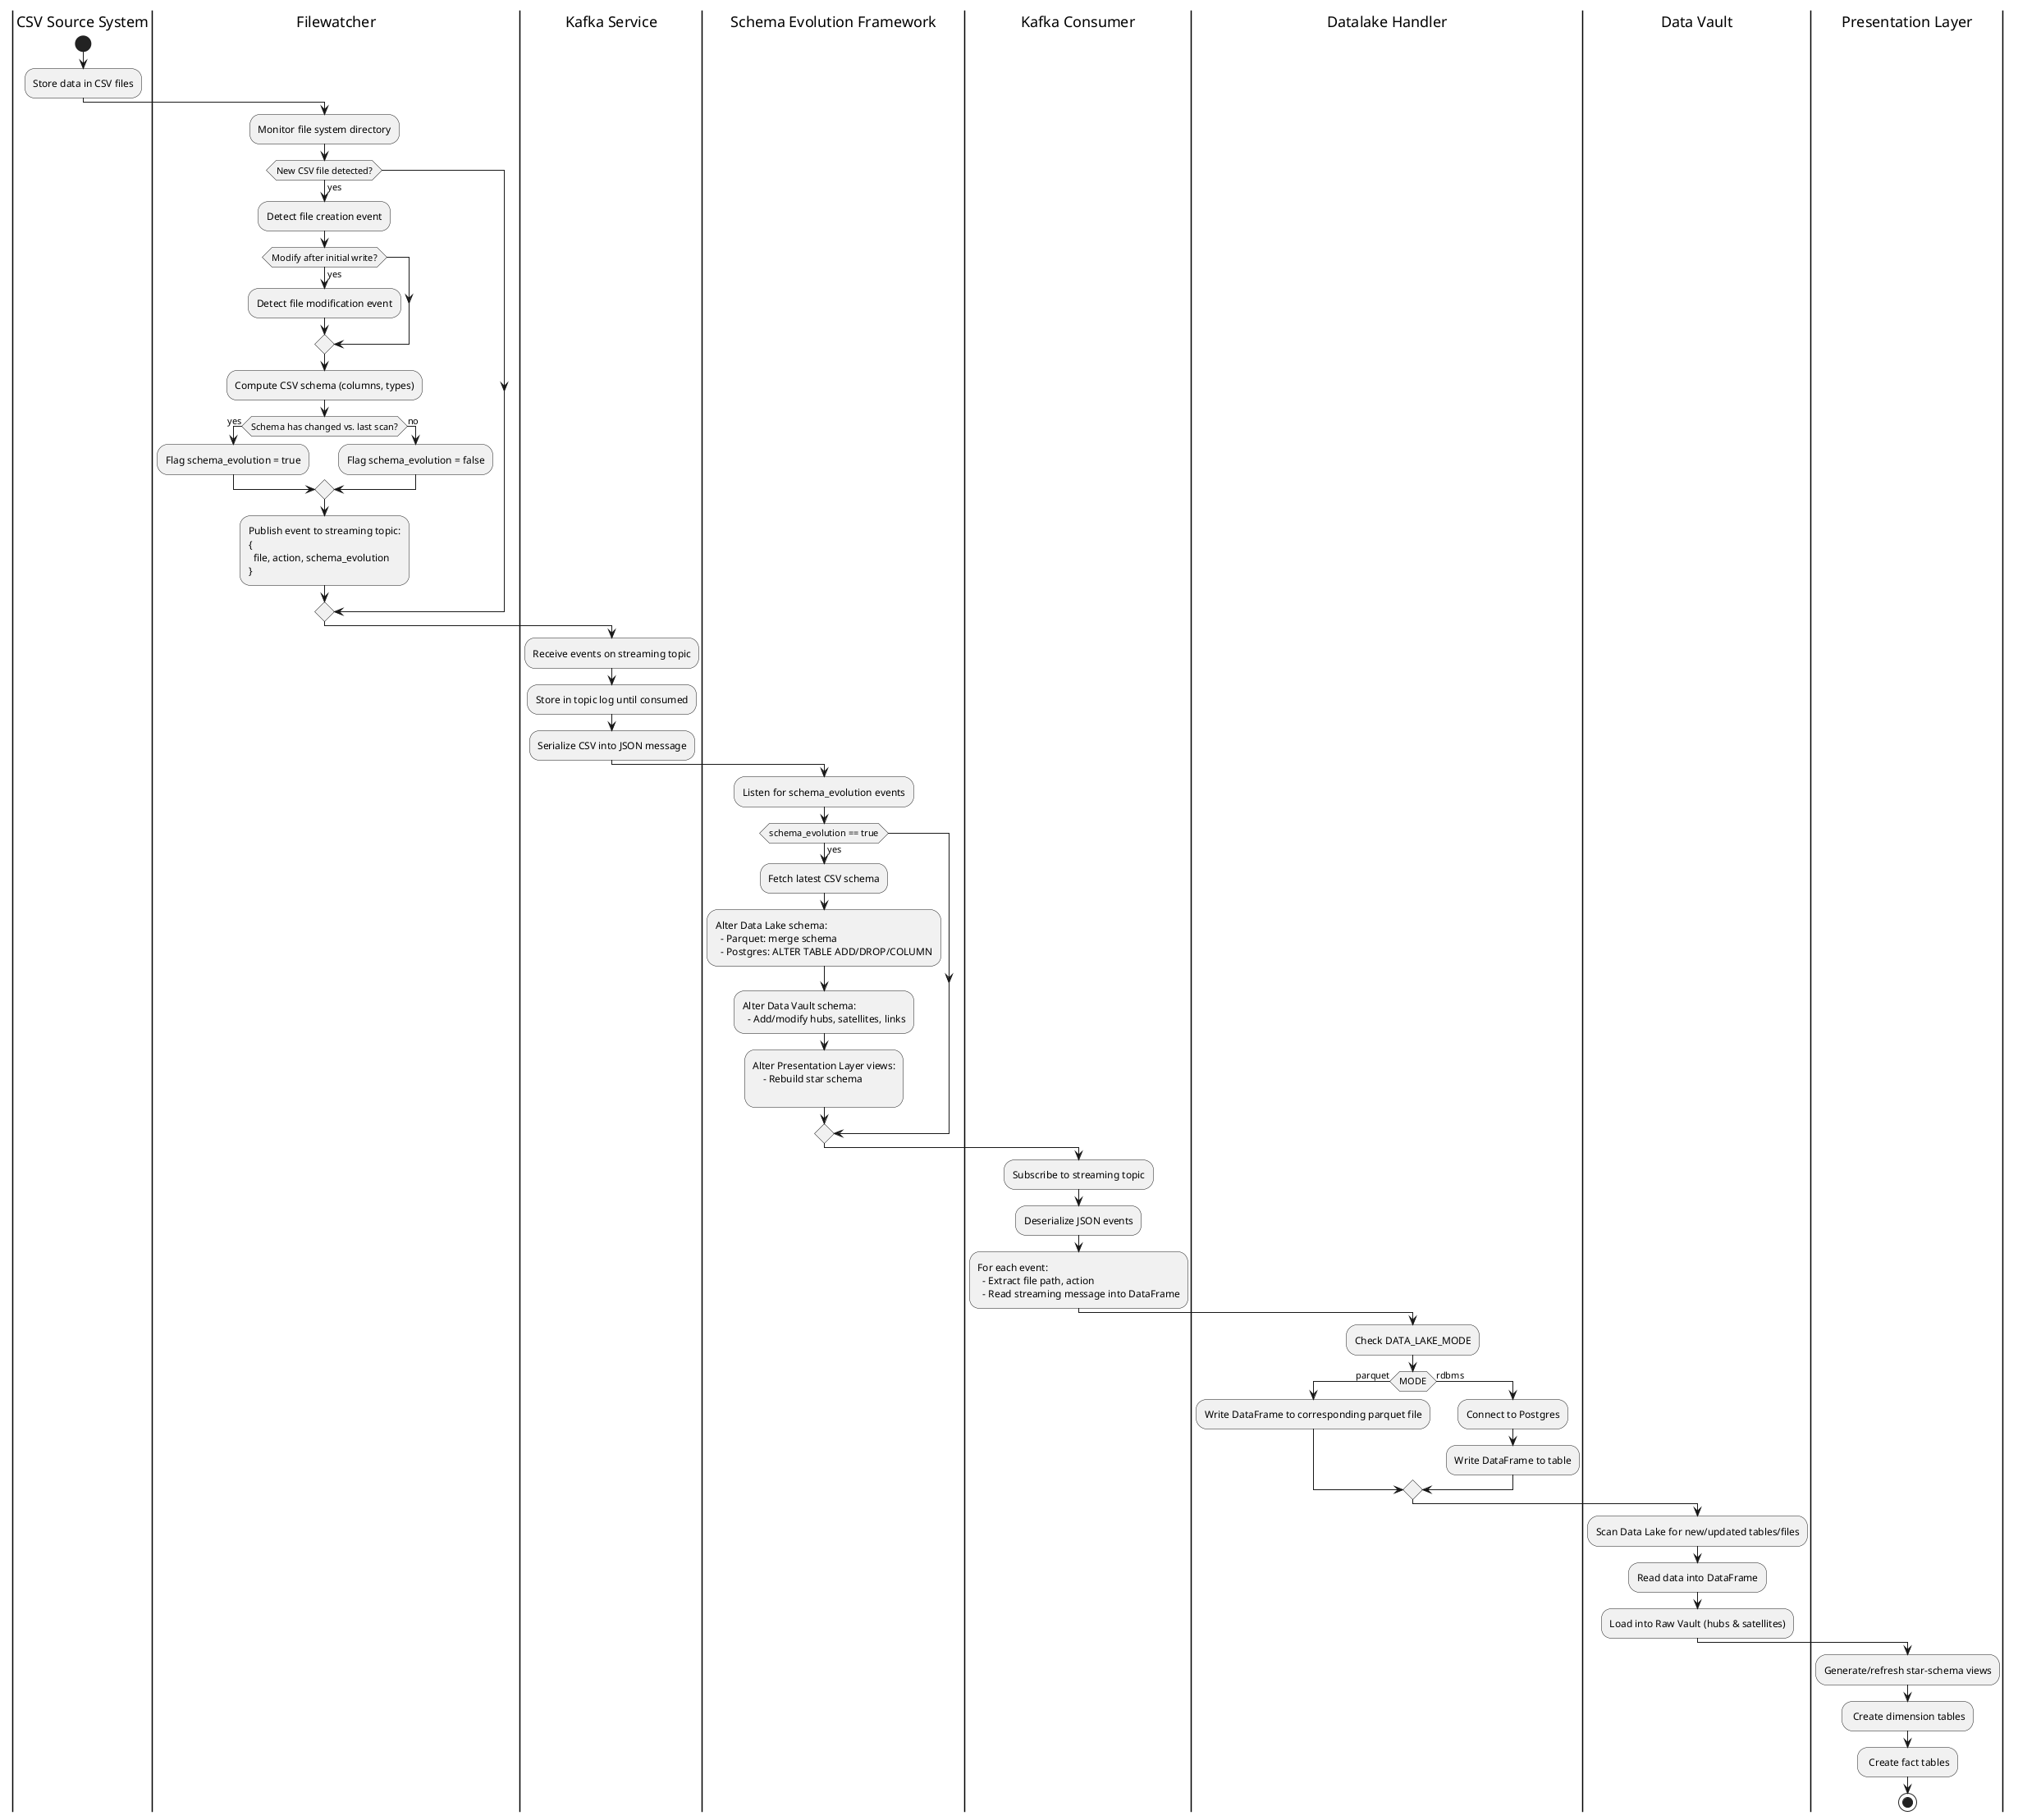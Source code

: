 @startuml
|CSV Source System|
start
:Store data in CSV files;

|Filewatcher|
:Monitor file system directory;
if (New CSV file detected?) then (yes)
  :Detect file creation event;
  if (Modify after initial write?) then (yes)
    :Detect file modification event;
  endif
  :Compute CSV schema (columns, types);
  if (Schema has changed vs. last scan?) then (yes)
    :Flag schema_evolution = true;
  else (no)
    :Flag schema_evolution = false;
  endif
  :Publish event to streaming topic:
  {
    file, action, schema_evolution
  };
endif

|Kafka Service|
:Receive events on streaming topic;
:Store in topic log until consumed;
:Serialize CSV into JSON message;

|Schema Evolution Framework|
:Listen for schema_evolution events;
if (schema_evolution == true) then (yes)
  :Fetch latest CSV schema;
  :Alter Data Lake schema:
    - Parquet: merge schema
    - Postgres: ALTER TABLE ADD/DROP/COLUMN;
  :Alter Data Vault schema:
    - Add/modify hubs, satellites, links;
  :Alter Presentation Layer views:
    - Rebuild star schema
;
endif

|Kafka Consumer|
:Subscribe to streaming topic;
:Deserialize JSON events;
:For each event:
  - Extract file path, action
  - Read streaming message into DataFrame;

|Datalake Handler|
:Check DATA_LAKE_MODE;

  if (MODE) then (parquet)
    :Write DataFrame to corresponding parquet file;
  else (rdbms)
    :Connect to Postgres;
    :Write DataFrame to table;
  endif

|Data Vault|
:Scan Data Lake for new/updated tables/files;
:Read data into DataFrame;
:Load into Raw Vault (hubs & satellites);

|Presentation Layer|
:Generate/refresh star-schema views;
  - Create dimension tables
  - Create fact tables
stop
@enduml
